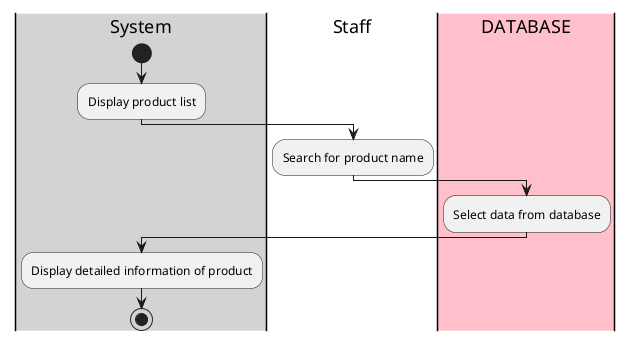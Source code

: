 @startuml

|#lightgray|System|
start
:Display product list;
|#White|Staff|
:Search for product name;
|#pink|DATABASE|
:Select data from database;
|#lightgray|System|
:Display detailed information of product;
stop

@enduml
